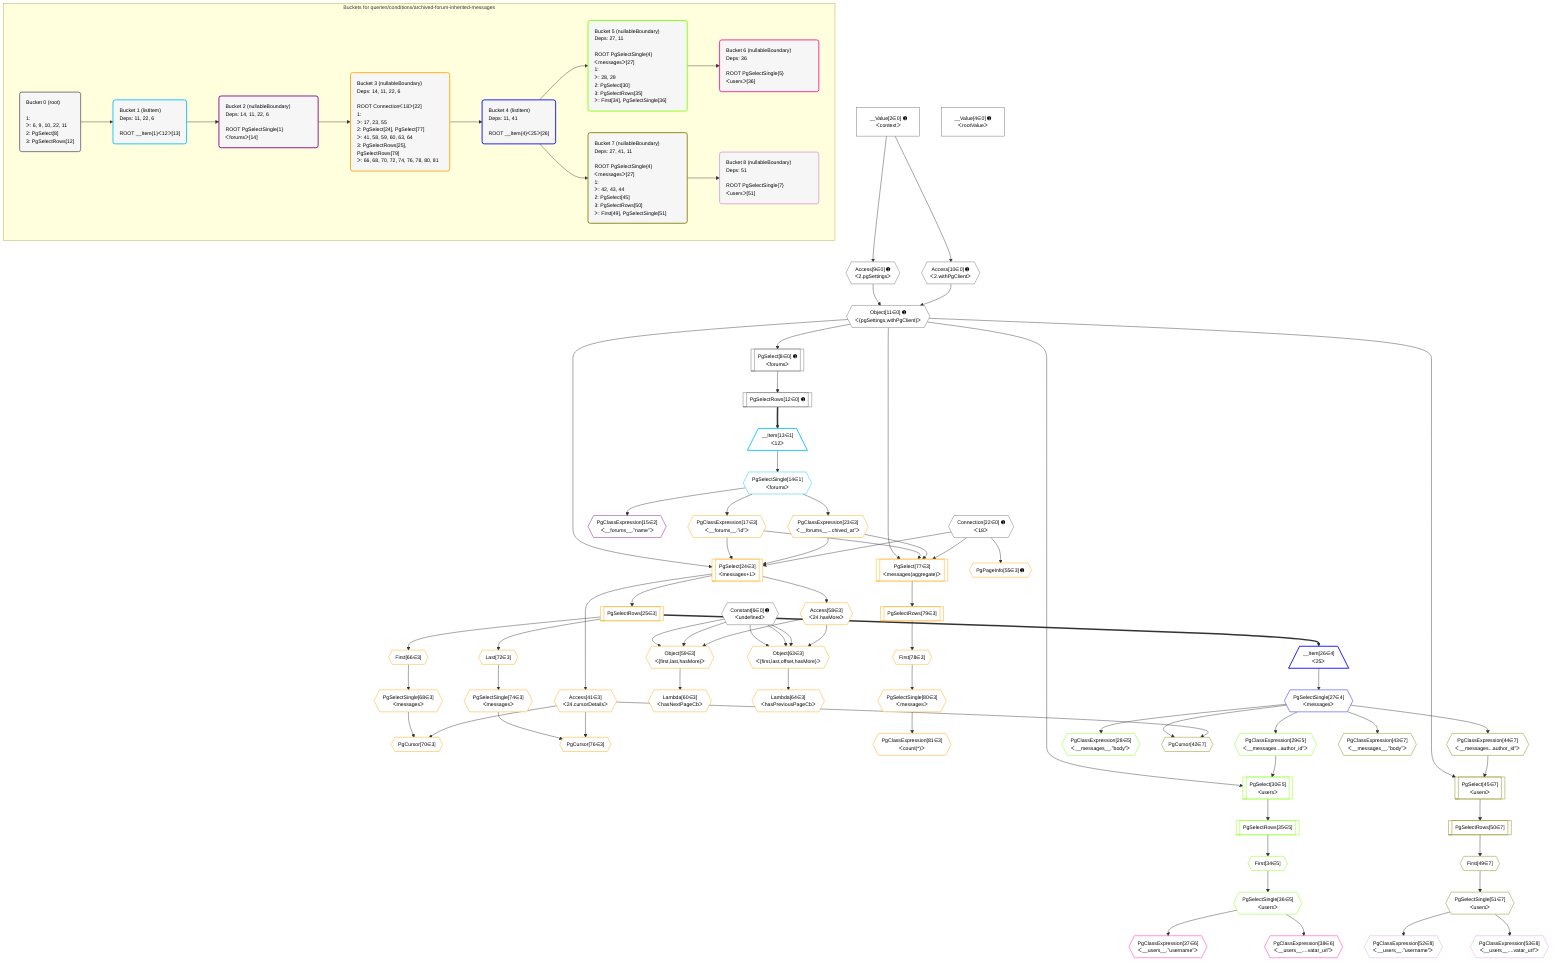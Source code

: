 %%{init: {'themeVariables': { 'fontSize': '12px'}}}%%
graph TD
    classDef path fill:#eee,stroke:#000,color:#000
    classDef plan fill:#fff,stroke-width:1px,color:#000
    classDef itemplan fill:#fff,stroke-width:2px,color:#000
    classDef unbatchedplan fill:#dff,stroke-width:1px,color:#000
    classDef sideeffectplan fill:#fcc,stroke-width:2px,color:#000
    classDef bucket fill:#f6f6f6,color:#000,stroke-width:2px,text-align:left


    %% plan dependencies
    Object11{{"Object[11∈0] ➊<br />ᐸ{pgSettings,withPgClient}ᐳ"}}:::plan
    Access9{{"Access[9∈0] ➊<br />ᐸ2.pgSettingsᐳ"}}:::plan
    Access10{{"Access[10∈0] ➊<br />ᐸ2.withPgClientᐳ"}}:::plan
    Access9 & Access10 --> Object11
    PgSelect8[["PgSelect[8∈0] ➊<br />ᐸforumsᐳ"]]:::plan
    Object11 --> PgSelect8
    __Value2["__Value[2∈0] ➊<br />ᐸcontextᐳ"]:::plan
    __Value2 --> Access9
    __Value2 --> Access10
    PgSelectRows12[["PgSelectRows[12∈0] ➊"]]:::plan
    PgSelect8 --> PgSelectRows12
    __Value4["__Value[4∈0] ➊<br />ᐸrootValueᐳ"]:::plan
    Constant6{{"Constant[6∈0] ➊<br />ᐸundefinedᐳ"}}:::plan
    Connection22{{"Connection[22∈0] ➊<br />ᐸ18ᐳ"}}:::plan
    __Item13[/"__Item[13∈1]<br />ᐸ12ᐳ"\]:::itemplan
    PgSelectRows12 ==> __Item13
    PgSelectSingle14{{"PgSelectSingle[14∈1]<br />ᐸforumsᐳ"}}:::plan
    __Item13 --> PgSelectSingle14
    PgClassExpression15{{"PgClassExpression[15∈2]<br />ᐸ__forums__.”name”ᐳ"}}:::plan
    PgSelectSingle14 --> PgClassExpression15
    PgSelect24[["PgSelect[24∈3]<br />ᐸmessages+1ᐳ"]]:::plan
    PgClassExpression17{{"PgClassExpression[17∈3]<br />ᐸ__forums__.”id”ᐳ"}}:::plan
    PgClassExpression23{{"PgClassExpression[23∈3]<br />ᐸ__forums__...chived_at”ᐳ"}}:::plan
    Object11 & PgClassExpression17 & PgClassExpression23 & Connection22 --> PgSelect24
    Object63{{"Object[63∈3]<br />ᐸ{first,last,offset,hasMore}ᐳ"}}:::plan
    Access58{{"Access[58∈3]<br />ᐸ24.hasMoreᐳ"}}:::plan
    Constant6 & Constant6 & Constant6 & Access58 --> Object63
    PgSelect77[["PgSelect[77∈3]<br />ᐸmessages(aggregate)ᐳ"]]:::plan
    Object11 & PgClassExpression17 & PgClassExpression23 & Connection22 --> PgSelect77
    Object59{{"Object[59∈3]<br />ᐸ{first,last,hasMore}ᐳ"}}:::plan
    Constant6 & Constant6 & Access58 --> Object59
    PgCursor70{{"PgCursor[70∈3]"}}:::plan
    PgSelectSingle68{{"PgSelectSingle[68∈3]<br />ᐸmessagesᐳ"}}:::plan
    Access41{{"Access[41∈3]<br />ᐸ24.cursorDetailsᐳ"}}:::plan
    PgSelectSingle68 & Access41 --> PgCursor70
    PgCursor76{{"PgCursor[76∈3]"}}:::plan
    PgSelectSingle74{{"PgSelectSingle[74∈3]<br />ᐸmessagesᐳ"}}:::plan
    PgSelectSingle74 & Access41 --> PgCursor76
    PgSelectSingle14 --> PgClassExpression17
    PgSelectSingle14 --> PgClassExpression23
    PgSelectRows25[["PgSelectRows[25∈3]"]]:::plan
    PgSelect24 --> PgSelectRows25
    PgSelect24 --> Access41
    PgPageInfo55{{"PgPageInfo[55∈3] ➊"}}:::plan
    Connection22 --> PgPageInfo55
    PgSelect24 --> Access58
    Lambda60{{"Lambda[60∈3]<br />ᐸhasNextPageCbᐳ"}}:::plan
    Object59 --> Lambda60
    Lambda64{{"Lambda[64∈3]<br />ᐸhasPreviousPageCbᐳ"}}:::plan
    Object63 --> Lambda64
    First66{{"First[66∈3]"}}:::plan
    PgSelectRows25 --> First66
    First66 --> PgSelectSingle68
    Last72{{"Last[72∈3]"}}:::plan
    PgSelectRows25 --> Last72
    Last72 --> PgSelectSingle74
    First78{{"First[78∈3]"}}:::plan
    PgSelectRows79[["PgSelectRows[79∈3]"]]:::plan
    PgSelectRows79 --> First78
    PgSelect77 --> PgSelectRows79
    PgSelectSingle80{{"PgSelectSingle[80∈3]<br />ᐸmessagesᐳ"}}:::plan
    First78 --> PgSelectSingle80
    PgClassExpression81{{"PgClassExpression[81∈3]<br />ᐸcount(*)ᐳ"}}:::plan
    PgSelectSingle80 --> PgClassExpression81
    __Item26[/"__Item[26∈4]<br />ᐸ25ᐳ"\]:::itemplan
    PgSelectRows25 ==> __Item26
    PgSelectSingle27{{"PgSelectSingle[27∈4]<br />ᐸmessagesᐳ"}}:::plan
    __Item26 --> PgSelectSingle27
    PgSelect30[["PgSelect[30∈5]<br />ᐸusersᐳ"]]:::plan
    PgClassExpression29{{"PgClassExpression[29∈5]<br />ᐸ__messages...author_id”ᐳ"}}:::plan
    Object11 & PgClassExpression29 --> PgSelect30
    PgClassExpression28{{"PgClassExpression[28∈5]<br />ᐸ__messages__.”body”ᐳ"}}:::plan
    PgSelectSingle27 --> PgClassExpression28
    PgSelectSingle27 --> PgClassExpression29
    First34{{"First[34∈5]"}}:::plan
    PgSelectRows35[["PgSelectRows[35∈5]"]]:::plan
    PgSelectRows35 --> First34
    PgSelect30 --> PgSelectRows35
    PgSelectSingle36{{"PgSelectSingle[36∈5]<br />ᐸusersᐳ"}}:::plan
    First34 --> PgSelectSingle36
    PgClassExpression37{{"PgClassExpression[37∈6]<br />ᐸ__users__.”username”ᐳ"}}:::plan
    PgSelectSingle36 --> PgClassExpression37
    PgClassExpression38{{"PgClassExpression[38∈6]<br />ᐸ__users__....vatar_url”ᐳ"}}:::plan
    PgSelectSingle36 --> PgClassExpression38
    PgCursor42{{"PgCursor[42∈7]"}}:::plan
    PgSelectSingle27 & Access41 --> PgCursor42
    PgSelect45[["PgSelect[45∈7]<br />ᐸusersᐳ"]]:::plan
    PgClassExpression44{{"PgClassExpression[44∈7]<br />ᐸ__messages...author_id”ᐳ"}}:::plan
    Object11 & PgClassExpression44 --> PgSelect45
    PgClassExpression43{{"PgClassExpression[43∈7]<br />ᐸ__messages__.”body”ᐳ"}}:::plan
    PgSelectSingle27 --> PgClassExpression43
    PgSelectSingle27 --> PgClassExpression44
    First49{{"First[49∈7]"}}:::plan
    PgSelectRows50[["PgSelectRows[50∈7]"]]:::plan
    PgSelectRows50 --> First49
    PgSelect45 --> PgSelectRows50
    PgSelectSingle51{{"PgSelectSingle[51∈7]<br />ᐸusersᐳ"}}:::plan
    First49 --> PgSelectSingle51
    PgClassExpression52{{"PgClassExpression[52∈8]<br />ᐸ__users__.”username”ᐳ"}}:::plan
    PgSelectSingle51 --> PgClassExpression52
    PgClassExpression53{{"PgClassExpression[53∈8]<br />ᐸ__users__....vatar_url”ᐳ"}}:::plan
    PgSelectSingle51 --> PgClassExpression53

    %% define steps

    subgraph "Buckets for queries/conditions/archived-forum-inherited-messages"
    Bucket0("Bucket 0 (root)<br /><br />1: <br />ᐳ: 6, 9, 10, 22, 11<br />2: PgSelect[8]<br />3: PgSelectRows[12]"):::bucket
    classDef bucket0 stroke:#696969
    class Bucket0,__Value2,__Value4,Constant6,PgSelect8,Access9,Access10,Object11,PgSelectRows12,Connection22 bucket0
    Bucket1("Bucket 1 (listItem)<br />Deps: 11, 22, 6<br /><br />ROOT __Item{1}ᐸ12ᐳ[13]"):::bucket
    classDef bucket1 stroke:#00bfff
    class Bucket1,__Item13,PgSelectSingle14 bucket1
    Bucket2("Bucket 2 (nullableBoundary)<br />Deps: 14, 11, 22, 6<br /><br />ROOT PgSelectSingle{1}ᐸforumsᐳ[14]"):::bucket
    classDef bucket2 stroke:#7f007f
    class Bucket2,PgClassExpression15 bucket2
    Bucket3("Bucket 3 (nullableBoundary)<br />Deps: 14, 11, 22, 6<br /><br />ROOT Connectionᐸ18ᐳ[22]<br />1: <br />ᐳ: 17, 23, 55<br />2: PgSelect[24], PgSelect[77]<br />ᐳ: 41, 58, 59, 60, 63, 64<br />3: PgSelectRows[25], PgSelectRows[79]<br />ᐳ: 66, 68, 70, 72, 74, 76, 78, 80, 81"):::bucket
    classDef bucket3 stroke:#ffa500
    class Bucket3,PgClassExpression17,PgClassExpression23,PgSelect24,PgSelectRows25,Access41,PgPageInfo55,Access58,Object59,Lambda60,Object63,Lambda64,First66,PgSelectSingle68,PgCursor70,Last72,PgSelectSingle74,PgCursor76,PgSelect77,First78,PgSelectRows79,PgSelectSingle80,PgClassExpression81 bucket3
    Bucket4("Bucket 4 (listItem)<br />Deps: 11, 41<br /><br />ROOT __Item{4}ᐸ25ᐳ[26]"):::bucket
    classDef bucket4 stroke:#0000ff
    class Bucket4,__Item26,PgSelectSingle27 bucket4
    Bucket5("Bucket 5 (nullableBoundary)<br />Deps: 27, 11<br /><br />ROOT PgSelectSingle{4}ᐸmessagesᐳ[27]<br />1: <br />ᐳ: 28, 29<br />2: PgSelect[30]<br />3: PgSelectRows[35]<br />ᐳ: First[34], PgSelectSingle[36]"):::bucket
    classDef bucket5 stroke:#7fff00
    class Bucket5,PgClassExpression28,PgClassExpression29,PgSelect30,First34,PgSelectRows35,PgSelectSingle36 bucket5
    Bucket6("Bucket 6 (nullableBoundary)<br />Deps: 36<br /><br />ROOT PgSelectSingle{5}ᐸusersᐳ[36]"):::bucket
    classDef bucket6 stroke:#ff1493
    class Bucket6,PgClassExpression37,PgClassExpression38 bucket6
    Bucket7("Bucket 7 (nullableBoundary)<br />Deps: 27, 41, 11<br /><br />ROOT PgSelectSingle{4}ᐸmessagesᐳ[27]<br />1: <br />ᐳ: 42, 43, 44<br />2: PgSelect[45]<br />3: PgSelectRows[50]<br />ᐳ: First[49], PgSelectSingle[51]"):::bucket
    classDef bucket7 stroke:#808000
    class Bucket7,PgCursor42,PgClassExpression43,PgClassExpression44,PgSelect45,First49,PgSelectRows50,PgSelectSingle51 bucket7
    Bucket8("Bucket 8 (nullableBoundary)<br />Deps: 51<br /><br />ROOT PgSelectSingle{7}ᐸusersᐳ[51]"):::bucket
    classDef bucket8 stroke:#dda0dd
    class Bucket8,PgClassExpression52,PgClassExpression53 bucket8
    Bucket0 --> Bucket1
    Bucket1 --> Bucket2
    Bucket2 --> Bucket3
    Bucket3 --> Bucket4
    Bucket4 --> Bucket5 & Bucket7
    Bucket5 --> Bucket6
    Bucket7 --> Bucket8
    end